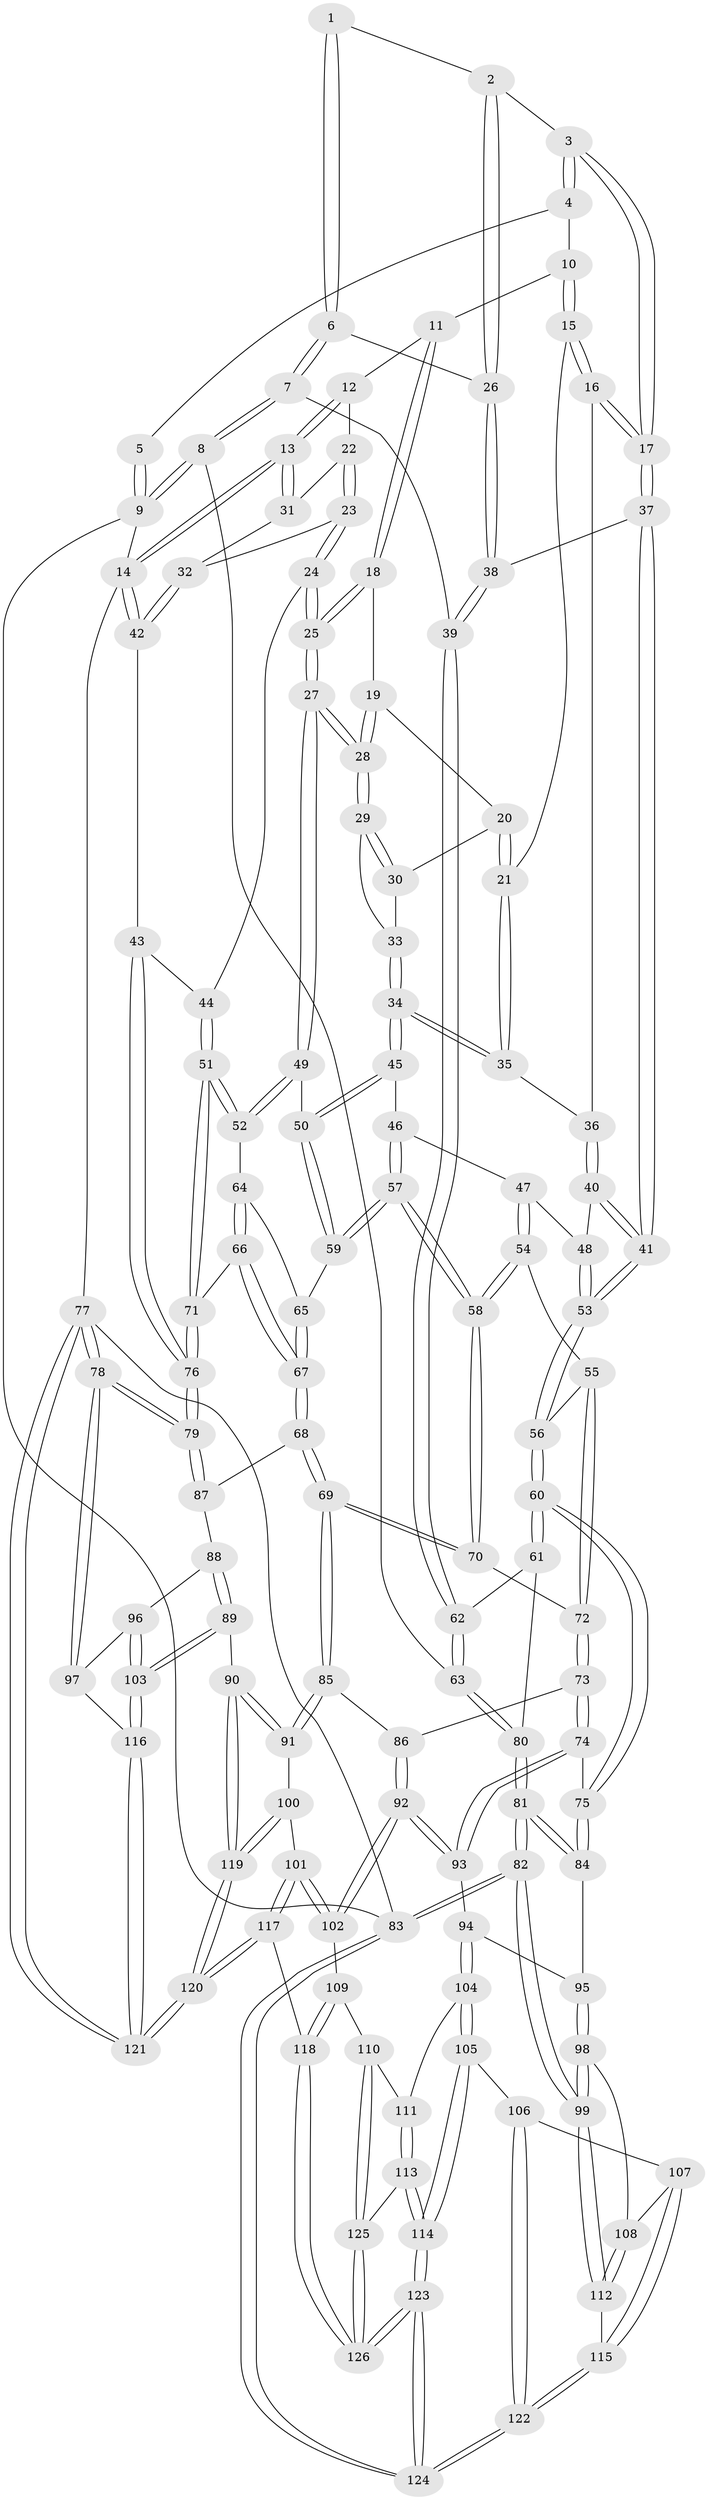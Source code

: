 // coarse degree distribution, {4: 0.4657534246575342, 5: 0.3561643835616438, 6: 0.0684931506849315, 3: 0.0958904109589041, 7: 0.0136986301369863}
// Generated by graph-tools (version 1.1) at 2025/42/03/06/25 10:42:27]
// undirected, 126 vertices, 312 edges
graph export_dot {
graph [start="1"]
  node [color=gray90,style=filled];
  1 [pos="+0.04409671267471403+0"];
  2 [pos="+0.08372567108748165+0.050855524834669784"];
  3 [pos="+0.26206550108269383+0.00040234558724246535"];
  4 [pos="+0.2659998915989983+0"];
  5 [pos="+0+0"];
  6 [pos="+0.00721657566555279+0.09103039646927832"];
  7 [pos="+0+0.09505599906407677"];
  8 [pos="+0+0.07813857257267787"];
  9 [pos="+0+0"];
  10 [pos="+0.5178672031599437+0"];
  11 [pos="+0.775629291033424+0"];
  12 [pos="+0.8053111692704212+0"];
  13 [pos="+1+0"];
  14 [pos="+1+0"];
  15 [pos="+0.4980630502355241+0.061629877947701396"];
  16 [pos="+0.39078629496857825+0.08659209783717747"];
  17 [pos="+0.27519570730589593+0.06250587020769373"];
  18 [pos="+0.7714421132157354+0"];
  19 [pos="+0.7399290585806408+0"];
  20 [pos="+0.6443476244292853+0.05279279831326746"];
  21 [pos="+0.507154213397697+0.07135586005356027"];
  22 [pos="+0.8938112349024312+0.09322260373846113"];
  23 [pos="+0.8994146576734522+0.14079763721218638"];
  24 [pos="+0.8737292780381704+0.18364832857475327"];
  25 [pos="+0.8612939330942482+0.18651305719348418"];
  26 [pos="+0.05567960714373252+0.10305839858588388"];
  27 [pos="+0.7908886928852338+0.20788646863858562"];
  28 [pos="+0.7834118262933453+0.19712261550941065"];
  29 [pos="+0.7408895344701777+0.17760181739055056"];
  30 [pos="+0.6447324804909815+0.09300685223408849"];
  31 [pos="+1+0"];
  32 [pos="+0.9009645486915941+0.14003289456236734"];
  33 [pos="+0.5841360561007161+0.17614045487310181"];
  34 [pos="+0.5612145378331378+0.1921154086042568"];
  35 [pos="+0.5302899435276012+0.1532342362910582"];
  36 [pos="+0.43449651594218525+0.16941754363488035"];
  37 [pos="+0.2287082213915216+0.20950214376764018"];
  38 [pos="+0.14532818976888795+0.22963817185605737"];
  39 [pos="+0.1445876857992545+0.23021916684514002"];
  40 [pos="+0.42037670259705967+0.20637281649967873"];
  41 [pos="+0.2587307331113604+0.2392301544656508"];
  42 [pos="+1+0.025676679995995953"];
  43 [pos="+1+0.2674918808013297"];
  44 [pos="+0.9236223956480522+0.214943003948487"];
  45 [pos="+0.5601849137046836+0.21821068628270085"];
  46 [pos="+0.5276171194884802+0.25720043348096355"];
  47 [pos="+0.4926140175060634+0.26336890414960284"];
  48 [pos="+0.4808523401607563+0.26206616246291814"];
  49 [pos="+0.7776319948671843+0.24347970372221842"];
  50 [pos="+0.7014414394046848+0.2935093145776343"];
  51 [pos="+0.9365875298931017+0.43041571666172557"];
  52 [pos="+0.8746642274050767+0.39985296693661215"];
  53 [pos="+0.31912975506920904+0.34807267418329274"];
  54 [pos="+0.44053906482620225+0.4235428267212211"];
  55 [pos="+0.36926944298006187+0.4207162666703893"];
  56 [pos="+0.32849960925881044+0.3958049519654876"];
  57 [pos="+0.5759903417163593+0.43410556725520844"];
  58 [pos="+0.5615484020262692+0.4545638194139689"];
  59 [pos="+0.6668109832372151+0.3847460105442013"];
  60 [pos="+0.1685009265582841+0.5276326383022331"];
  61 [pos="+0.12030371707582647+0.4729164617027865"];
  62 [pos="+0.13401749223667767+0.2404621718278101"];
  63 [pos="+0+0.36548569424877525"];
  64 [pos="+0.788883030045216+0.4256940046935164"];
  65 [pos="+0.7188793941560527+0.41839778987948123"];
  66 [pos="+0.7532434861355967+0.6212327278465061"];
  67 [pos="+0.7446364841476384+0.6295596670308781"];
  68 [pos="+0.7352140509800207+0.6432806901913404"];
  69 [pos="+0.6535675287644664+0.6496510730549736"];
  70 [pos="+0.5644652342906876+0.4727604893055547"];
  71 [pos="+0.9774271763632442+0.4634771529680555"];
  72 [pos="+0.3921067599962945+0.6176450864633212"];
  73 [pos="+0.3778233656547316+0.6704585439343852"];
  74 [pos="+0.36300566012759256+0.6793621943411999"];
  75 [pos="+0.16837199290363247+0.5321132740828366"];
  76 [pos="+1+0.49756577274031366"];
  77 [pos="+1+1"];
  78 [pos="+1+0.8205541277868496"];
  79 [pos="+1+0.693327314572759"];
  80 [pos="+0+0.36635239776760387"];
  81 [pos="+0+0.6781532028327347"];
  82 [pos="+0+0.8786878000762591"];
  83 [pos="+0+1"];
  84 [pos="+0.059375223881415314+0.6772776699006334"];
  85 [pos="+0.6193545372444534+0.684236755165772"];
  86 [pos="+0.5676105186104297+0.6944714023265449"];
  87 [pos="+0.7793994106780311+0.6857184862767098"];
  88 [pos="+0.7909403642457798+0.722567840297042"];
  89 [pos="+0.7330570136528433+0.8788453778936728"];
  90 [pos="+0.6744022336248302+0.8806847021241497"];
  91 [pos="+0.6329000028641169+0.8328083679008629"];
  92 [pos="+0.47190555539911294+0.8628121649197031"];
  93 [pos="+0.34045386333635236+0.733645743431333"];
  94 [pos="+0.28395606879034546+0.7883229388400637"];
  95 [pos="+0.06378696680982322+0.6831466490053087"];
  96 [pos="+0.8363818105368698+0.784565799027724"];
  97 [pos="+0.9327252382622667+0.850264595403532"];
  98 [pos="+0.0902247251626909+0.8445440596812919"];
  99 [pos="+0+0.8800361600119001"];
  100 [pos="+0.5320318178268661+0.8925072697995797"];
  101 [pos="+0.4997425036772314+0.8884321089575767"];
  102 [pos="+0.4740523810508096+0.8715932736445119"];
  103 [pos="+0.7798552696346968+0.9039321174388402"];
  104 [pos="+0.27787868405683214+0.8135843204168106"];
  105 [pos="+0.16186663553310937+0.8830293878642372"];
  106 [pos="+0.14280677995061986+0.8894650234061863"];
  107 [pos="+0.11405335841409463+0.8731369046484146"];
  108 [pos="+0.09345681035854023+0.8507573568281941"];
  109 [pos="+0.4431148937703321+0.8938984603435768"];
  110 [pos="+0.3743108748607679+0.9215791657572666"];
  111 [pos="+0.28001193053460727+0.8189098064485651"];
  112 [pos="+0+0.928881305429887"];
  113 [pos="+0.2667871052266495+0.971374291432334"];
  114 [pos="+0.26102911582194155+0.9854046283718051"];
  115 [pos="+0.027861869682989024+0.954123374889699"];
  116 [pos="+0.820154865767576+0.9469872956534515"];
  117 [pos="+0.4593723329797962+1"];
  118 [pos="+0.4456811955754066+1"];
  119 [pos="+0.6301915966834433+1"];
  120 [pos="+0.6396834551882037+1"];
  121 [pos="+0.8160850080166141+1"];
  122 [pos="+0.1309217221249086+1"];
  123 [pos="+0.22114846866728505+1"];
  124 [pos="+0.17696093180298594+1"];
  125 [pos="+0.37307475110105626+0.9294730382784269"];
  126 [pos="+0.4135669545273458+1"];
  1 -- 2;
  1 -- 6;
  1 -- 6;
  2 -- 3;
  2 -- 26;
  2 -- 26;
  3 -- 4;
  3 -- 4;
  3 -- 17;
  3 -- 17;
  4 -- 5;
  4 -- 10;
  5 -- 9;
  5 -- 9;
  6 -- 7;
  6 -- 7;
  6 -- 26;
  7 -- 8;
  7 -- 8;
  7 -- 39;
  8 -- 9;
  8 -- 9;
  8 -- 63;
  9 -- 14;
  9 -- 83;
  10 -- 11;
  10 -- 15;
  10 -- 15;
  11 -- 12;
  11 -- 18;
  11 -- 18;
  12 -- 13;
  12 -- 13;
  12 -- 22;
  13 -- 14;
  13 -- 14;
  13 -- 31;
  13 -- 31;
  14 -- 42;
  14 -- 42;
  14 -- 77;
  15 -- 16;
  15 -- 16;
  15 -- 21;
  16 -- 17;
  16 -- 17;
  16 -- 36;
  17 -- 37;
  17 -- 37;
  18 -- 19;
  18 -- 25;
  18 -- 25;
  19 -- 20;
  19 -- 28;
  19 -- 28;
  20 -- 21;
  20 -- 21;
  20 -- 30;
  21 -- 35;
  21 -- 35;
  22 -- 23;
  22 -- 23;
  22 -- 31;
  23 -- 24;
  23 -- 24;
  23 -- 32;
  24 -- 25;
  24 -- 25;
  24 -- 44;
  25 -- 27;
  25 -- 27;
  26 -- 38;
  26 -- 38;
  27 -- 28;
  27 -- 28;
  27 -- 49;
  27 -- 49;
  28 -- 29;
  28 -- 29;
  29 -- 30;
  29 -- 30;
  29 -- 33;
  30 -- 33;
  31 -- 32;
  32 -- 42;
  32 -- 42;
  33 -- 34;
  33 -- 34;
  34 -- 35;
  34 -- 35;
  34 -- 45;
  34 -- 45;
  35 -- 36;
  36 -- 40;
  36 -- 40;
  37 -- 38;
  37 -- 41;
  37 -- 41;
  38 -- 39;
  38 -- 39;
  39 -- 62;
  39 -- 62;
  40 -- 41;
  40 -- 41;
  40 -- 48;
  41 -- 53;
  41 -- 53;
  42 -- 43;
  43 -- 44;
  43 -- 76;
  43 -- 76;
  44 -- 51;
  44 -- 51;
  45 -- 46;
  45 -- 50;
  45 -- 50;
  46 -- 47;
  46 -- 57;
  46 -- 57;
  47 -- 48;
  47 -- 54;
  47 -- 54;
  48 -- 53;
  48 -- 53;
  49 -- 50;
  49 -- 52;
  49 -- 52;
  50 -- 59;
  50 -- 59;
  51 -- 52;
  51 -- 52;
  51 -- 71;
  51 -- 71;
  52 -- 64;
  53 -- 56;
  53 -- 56;
  54 -- 55;
  54 -- 58;
  54 -- 58;
  55 -- 56;
  55 -- 72;
  55 -- 72;
  56 -- 60;
  56 -- 60;
  57 -- 58;
  57 -- 58;
  57 -- 59;
  57 -- 59;
  58 -- 70;
  58 -- 70;
  59 -- 65;
  60 -- 61;
  60 -- 61;
  60 -- 75;
  60 -- 75;
  61 -- 62;
  61 -- 80;
  62 -- 63;
  62 -- 63;
  63 -- 80;
  63 -- 80;
  64 -- 65;
  64 -- 66;
  64 -- 66;
  65 -- 67;
  65 -- 67;
  66 -- 67;
  66 -- 67;
  66 -- 71;
  67 -- 68;
  67 -- 68;
  68 -- 69;
  68 -- 69;
  68 -- 87;
  69 -- 70;
  69 -- 70;
  69 -- 85;
  69 -- 85;
  70 -- 72;
  71 -- 76;
  71 -- 76;
  72 -- 73;
  72 -- 73;
  73 -- 74;
  73 -- 74;
  73 -- 86;
  74 -- 75;
  74 -- 93;
  74 -- 93;
  75 -- 84;
  75 -- 84;
  76 -- 79;
  76 -- 79;
  77 -- 78;
  77 -- 78;
  77 -- 121;
  77 -- 121;
  77 -- 83;
  78 -- 79;
  78 -- 79;
  78 -- 97;
  78 -- 97;
  79 -- 87;
  79 -- 87;
  80 -- 81;
  80 -- 81;
  81 -- 82;
  81 -- 82;
  81 -- 84;
  81 -- 84;
  82 -- 83;
  82 -- 83;
  82 -- 99;
  82 -- 99;
  83 -- 124;
  83 -- 124;
  84 -- 95;
  85 -- 86;
  85 -- 91;
  85 -- 91;
  86 -- 92;
  86 -- 92;
  87 -- 88;
  88 -- 89;
  88 -- 89;
  88 -- 96;
  89 -- 90;
  89 -- 103;
  89 -- 103;
  90 -- 91;
  90 -- 91;
  90 -- 119;
  90 -- 119;
  91 -- 100;
  92 -- 93;
  92 -- 93;
  92 -- 102;
  92 -- 102;
  93 -- 94;
  94 -- 95;
  94 -- 104;
  94 -- 104;
  95 -- 98;
  95 -- 98;
  96 -- 97;
  96 -- 103;
  96 -- 103;
  97 -- 116;
  98 -- 99;
  98 -- 99;
  98 -- 108;
  99 -- 112;
  99 -- 112;
  100 -- 101;
  100 -- 119;
  100 -- 119;
  101 -- 102;
  101 -- 102;
  101 -- 117;
  101 -- 117;
  102 -- 109;
  103 -- 116;
  103 -- 116;
  104 -- 105;
  104 -- 105;
  104 -- 111;
  105 -- 106;
  105 -- 114;
  105 -- 114;
  106 -- 107;
  106 -- 122;
  106 -- 122;
  107 -- 108;
  107 -- 115;
  107 -- 115;
  108 -- 112;
  108 -- 112;
  109 -- 110;
  109 -- 118;
  109 -- 118;
  110 -- 111;
  110 -- 125;
  110 -- 125;
  111 -- 113;
  111 -- 113;
  112 -- 115;
  113 -- 114;
  113 -- 114;
  113 -- 125;
  114 -- 123;
  114 -- 123;
  115 -- 122;
  115 -- 122;
  116 -- 121;
  116 -- 121;
  117 -- 118;
  117 -- 120;
  117 -- 120;
  118 -- 126;
  118 -- 126;
  119 -- 120;
  119 -- 120;
  120 -- 121;
  120 -- 121;
  122 -- 124;
  122 -- 124;
  123 -- 124;
  123 -- 124;
  123 -- 126;
  123 -- 126;
  125 -- 126;
  125 -- 126;
}
